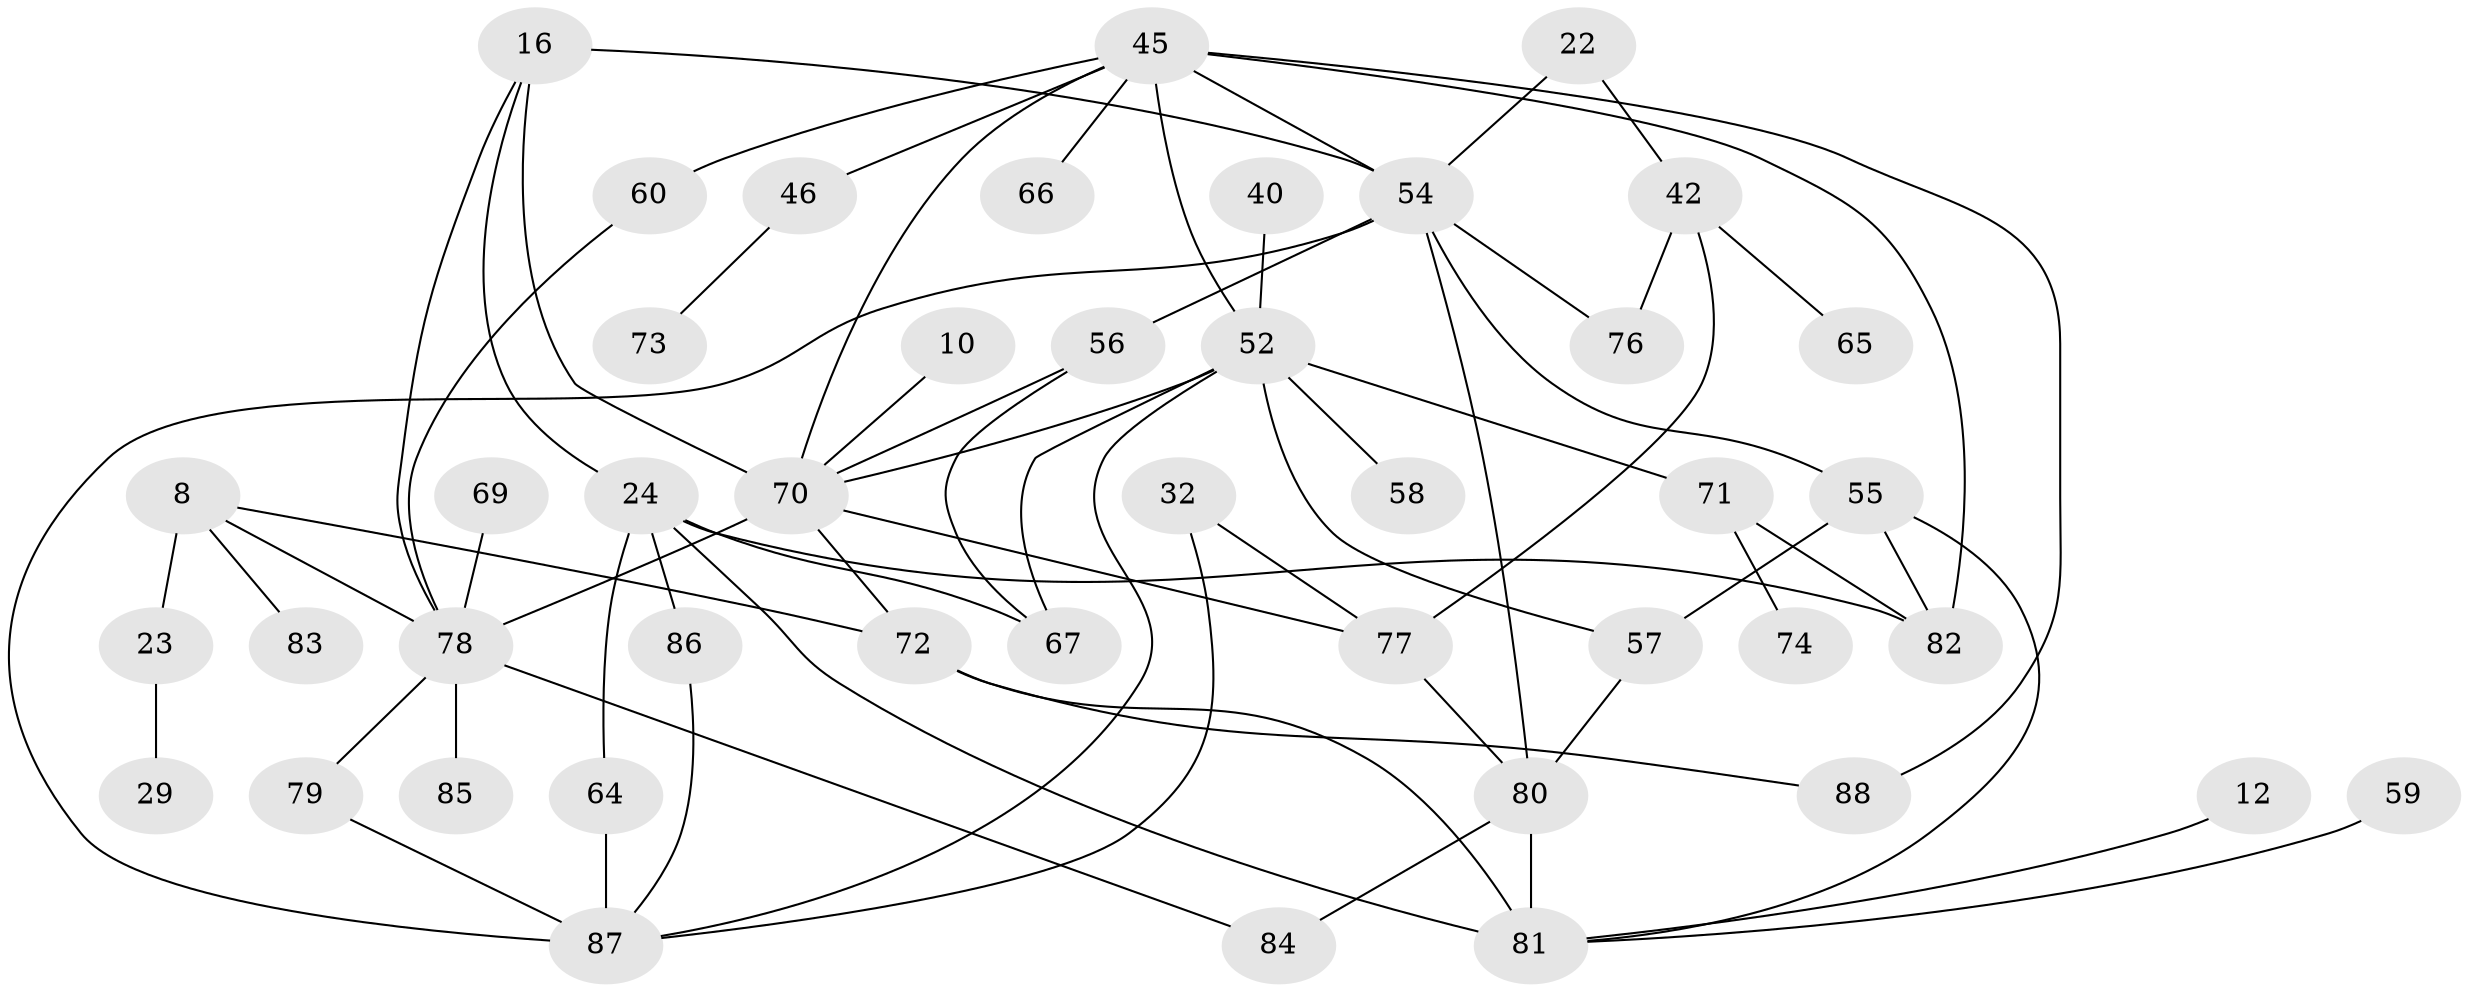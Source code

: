 // original degree distribution, {4: 0.125, 5: 0.056818181818181816, 6: 0.056818181818181816, 3: 0.23863636363636365, 1: 0.19318181818181818, 7: 0.03409090909090909, 2: 0.29545454545454547}
// Generated by graph-tools (version 1.1) at 2025/41/03/09/25 04:41:03]
// undirected, 44 vertices, 69 edges
graph export_dot {
graph [start="1"]
  node [color=gray90,style=filled];
  8;
  10;
  12;
  16 [super="+2"];
  22;
  23;
  24;
  29;
  32;
  40;
  42;
  45 [super="+27+34"];
  46;
  52 [super="+17+15+13"];
  54 [super="+6+35"];
  55 [super="+28"];
  56;
  57 [super="+38"];
  58;
  59;
  60;
  64 [super="+51"];
  65;
  66;
  67 [super="+62+37"];
  69 [super="+68"];
  70 [super="+44+39+61+9"];
  71 [super="+19"];
  72 [super="+7"];
  73;
  74;
  76;
  77;
  78 [super="+5+14+48"];
  79;
  80 [super="+41+50+53+75"];
  81 [super="+20+11"];
  82;
  83;
  84 [super="+49"];
  85;
  86 [super="+26"];
  87 [super="+63"];
  88;
  8 -- 23;
  8 -- 83;
  8 -- 72;
  8 -- 78;
  10 -- 70;
  12 -- 81;
  16 -- 24;
  16 -- 78;
  16 -- 54;
  16 -- 70 [weight=2];
  22 -- 42;
  22 -- 54;
  23 -- 29;
  24 -- 82;
  24 -- 86 [weight=2];
  24 -- 81;
  24 -- 64;
  24 -- 67;
  32 -- 77;
  32 -- 87;
  40 -- 52;
  42 -- 65;
  42 -- 76;
  42 -- 77;
  45 -- 54 [weight=2];
  45 -- 66;
  45 -- 88;
  45 -- 82;
  45 -- 60;
  45 -- 52;
  45 -- 46;
  45 -- 70;
  46 -- 73;
  52 -- 57 [weight=2];
  52 -- 58;
  52 -- 71;
  52 -- 87;
  52 -- 70 [weight=3];
  52 -- 67;
  54 -- 76;
  54 -- 56;
  54 -- 87 [weight=2];
  54 -- 55;
  54 -- 80 [weight=2];
  55 -- 81 [weight=2];
  55 -- 82;
  55 -- 57;
  56 -- 70;
  56 -- 67;
  57 -- 80;
  59 -- 81;
  60 -- 78;
  64 -- 87;
  69 -- 78 [weight=2];
  70 -- 78;
  70 -- 72;
  70 -- 77;
  71 -- 74;
  71 -- 82;
  72 -- 81 [weight=3];
  72 -- 88;
  77 -- 80;
  78 -- 85;
  78 -- 84;
  78 -- 79;
  79 -- 87;
  80 -- 81 [weight=2];
  80 -- 84;
  86 -- 87;
}
